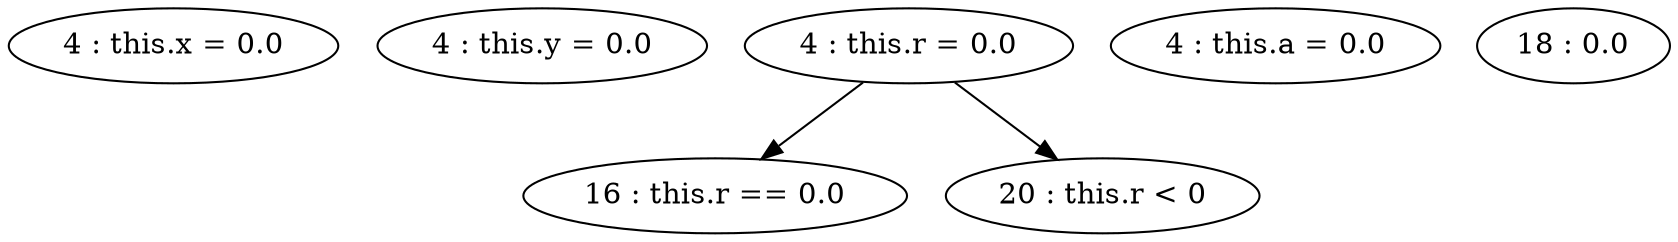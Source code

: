 digraph G {
"4 : this.x = 0.0"
"4 : this.y = 0.0"
"4 : this.r = 0.0"
"4 : this.r = 0.0" -> "16 : this.r == 0.0"
"4 : this.r = 0.0" -> "20 : this.r < 0"
"4 : this.a = 0.0"
"16 : this.r == 0.0"
"18 : 0.0"
"20 : this.r < 0"
}